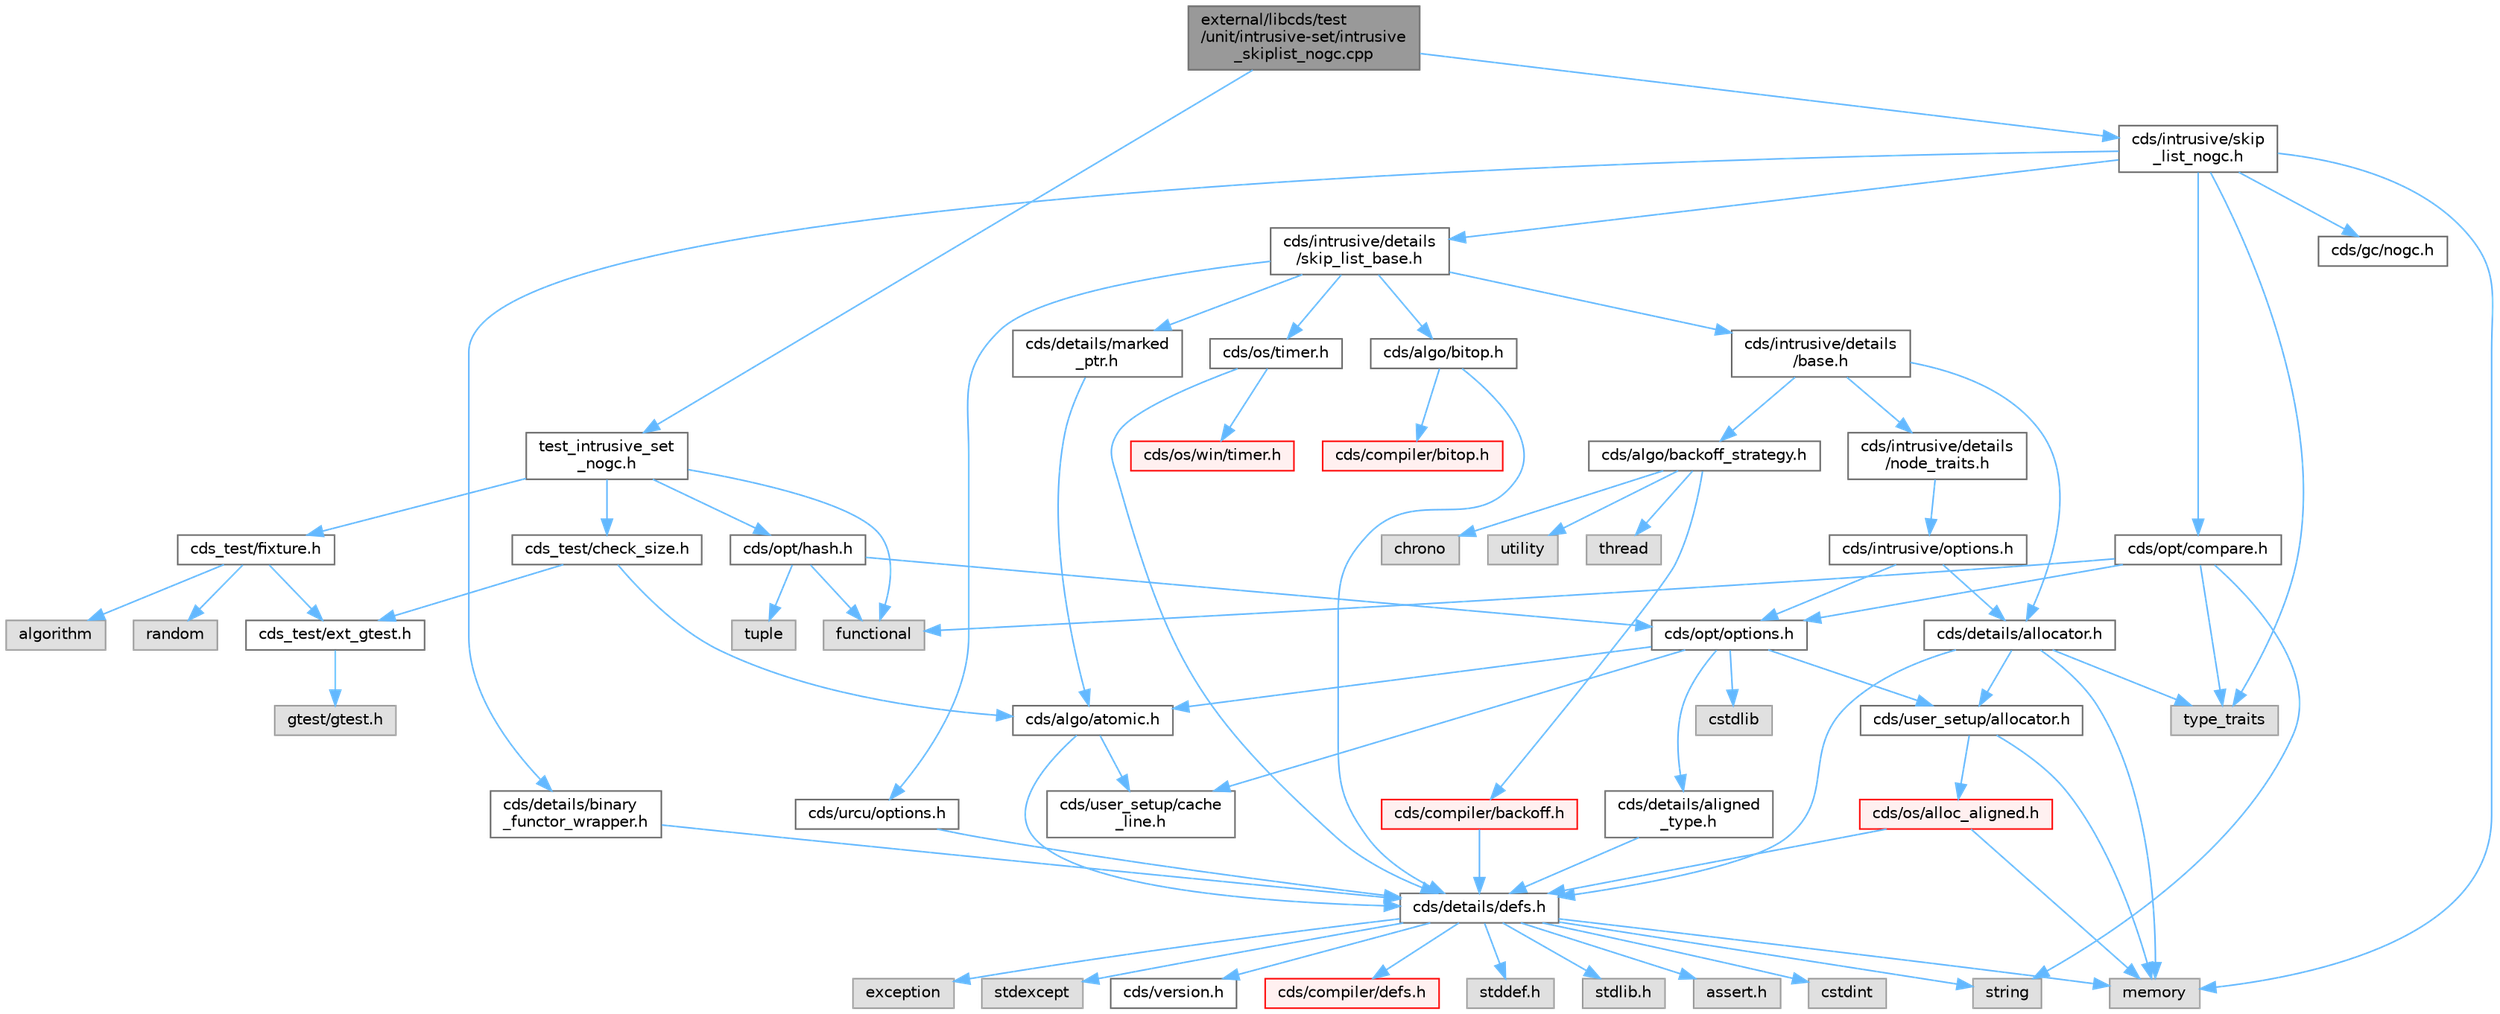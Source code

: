 digraph "external/libcds/test/unit/intrusive-set/intrusive_skiplist_nogc.cpp"
{
 // LATEX_PDF_SIZE
  bgcolor="transparent";
  edge [fontname=Helvetica,fontsize=10,labelfontname=Helvetica,labelfontsize=10];
  node [fontname=Helvetica,fontsize=10,shape=box,height=0.2,width=0.4];
  Node1 [id="Node000001",label="external/libcds/test\l/unit/intrusive-set/intrusive\l_skiplist_nogc.cpp",height=0.2,width=0.4,color="gray40", fillcolor="grey60", style="filled", fontcolor="black",tooltip=" "];
  Node1 -> Node2 [id="edge75_Node000001_Node000002",color="steelblue1",style="solid",tooltip=" "];
  Node2 [id="Node000002",label="test_intrusive_set\l_nogc.h",height=0.2,width=0.4,color="grey40", fillcolor="white", style="filled",URL="$test__intrusive__set__nogc_8h.html",tooltip=" "];
  Node2 -> Node3 [id="edge76_Node000002_Node000003",color="steelblue1",style="solid",tooltip=" "];
  Node3 [id="Node000003",label="cds_test/check_size.h",height=0.2,width=0.4,color="grey40", fillcolor="white", style="filled",URL="$check__size_8h.html",tooltip=" "];
  Node3 -> Node4 [id="edge77_Node000003_Node000004",color="steelblue1",style="solid",tooltip=" "];
  Node4 [id="Node000004",label="cds_test/ext_gtest.h",height=0.2,width=0.4,color="grey40", fillcolor="white", style="filled",URL="$ext__gtest_8h.html",tooltip=" "];
  Node4 -> Node5 [id="edge78_Node000004_Node000005",color="steelblue1",style="solid",tooltip=" "];
  Node5 [id="Node000005",label="gtest/gtest.h",height=0.2,width=0.4,color="grey60", fillcolor="#E0E0E0", style="filled",tooltip=" "];
  Node3 -> Node6 [id="edge79_Node000003_Node000006",color="steelblue1",style="solid",tooltip=" "];
  Node6 [id="Node000006",label="cds/algo/atomic.h",height=0.2,width=0.4,color="grey40", fillcolor="white", style="filled",URL="$external_2libcds_2cds_2algo_2atomic_8h.html",tooltip=" "];
  Node6 -> Node7 [id="edge80_Node000006_Node000007",color="steelblue1",style="solid",tooltip=" "];
  Node7 [id="Node000007",label="cds/details/defs.h",height=0.2,width=0.4,color="grey40", fillcolor="white", style="filled",URL="$details_2defs_8h.html",tooltip=" "];
  Node7 -> Node8 [id="edge81_Node000007_Node000008",color="steelblue1",style="solid",tooltip=" "];
  Node8 [id="Node000008",label="stddef.h",height=0.2,width=0.4,color="grey60", fillcolor="#E0E0E0", style="filled",tooltip=" "];
  Node7 -> Node9 [id="edge82_Node000007_Node000009",color="steelblue1",style="solid",tooltip=" "];
  Node9 [id="Node000009",label="stdlib.h",height=0.2,width=0.4,color="grey60", fillcolor="#E0E0E0", style="filled",tooltip=" "];
  Node7 -> Node10 [id="edge83_Node000007_Node000010",color="steelblue1",style="solid",tooltip=" "];
  Node10 [id="Node000010",label="assert.h",height=0.2,width=0.4,color="grey60", fillcolor="#E0E0E0", style="filled",tooltip=" "];
  Node7 -> Node11 [id="edge84_Node000007_Node000011",color="steelblue1",style="solid",tooltip=" "];
  Node11 [id="Node000011",label="cstdint",height=0.2,width=0.4,color="grey60", fillcolor="#E0E0E0", style="filled",tooltip=" "];
  Node7 -> Node12 [id="edge85_Node000007_Node000012",color="steelblue1",style="solid",tooltip=" "];
  Node12 [id="Node000012",label="exception",height=0.2,width=0.4,color="grey60", fillcolor="#E0E0E0", style="filled",tooltip=" "];
  Node7 -> Node13 [id="edge86_Node000007_Node000013",color="steelblue1",style="solid",tooltip=" "];
  Node13 [id="Node000013",label="stdexcept",height=0.2,width=0.4,color="grey60", fillcolor="#E0E0E0", style="filled",tooltip=" "];
  Node7 -> Node14 [id="edge87_Node000007_Node000014",color="steelblue1",style="solid",tooltip=" "];
  Node14 [id="Node000014",label="string",height=0.2,width=0.4,color="grey60", fillcolor="#E0E0E0", style="filled",tooltip=" "];
  Node7 -> Node15 [id="edge88_Node000007_Node000015",color="steelblue1",style="solid",tooltip=" "];
  Node15 [id="Node000015",label="memory",height=0.2,width=0.4,color="grey60", fillcolor="#E0E0E0", style="filled",tooltip=" "];
  Node7 -> Node16 [id="edge89_Node000007_Node000016",color="steelblue1",style="solid",tooltip=" "];
  Node16 [id="Node000016",label="cds/version.h",height=0.2,width=0.4,color="grey40", fillcolor="white", style="filled",URL="$external_2libcds_2cds_2version_8h.html",tooltip=" "];
  Node7 -> Node17 [id="edge90_Node000007_Node000017",color="steelblue1",style="solid",tooltip=" "];
  Node17 [id="Node000017",label="cds/compiler/defs.h",height=0.2,width=0.4,color="red", fillcolor="#FFF0F0", style="filled",URL="$compiler_2defs_8h.html",tooltip=" "];
  Node6 -> Node20 [id="edge91_Node000006_Node000020",color="steelblue1",style="solid",tooltip=" "];
  Node20 [id="Node000020",label="cds/user_setup/cache\l_line.h",height=0.2,width=0.4,color="grey40", fillcolor="white", style="filled",URL="$cache__line_8h.html",tooltip="Cache-line size definition"];
  Node2 -> Node21 [id="edge92_Node000002_Node000021",color="steelblue1",style="solid",tooltip=" "];
  Node21 [id="Node000021",label="cds_test/fixture.h",height=0.2,width=0.4,color="grey40", fillcolor="white", style="filled",URL="$fixture_8h.html",tooltip=" "];
  Node21 -> Node4 [id="edge93_Node000021_Node000004",color="steelblue1",style="solid",tooltip=" "];
  Node21 -> Node22 [id="edge94_Node000021_Node000022",color="steelblue1",style="solid",tooltip=" "];
  Node22 [id="Node000022",label="algorithm",height=0.2,width=0.4,color="grey60", fillcolor="#E0E0E0", style="filled",tooltip=" "];
  Node21 -> Node23 [id="edge95_Node000021_Node000023",color="steelblue1",style="solid",tooltip=" "];
  Node23 [id="Node000023",label="random",height=0.2,width=0.4,color="grey60", fillcolor="#E0E0E0", style="filled",tooltip=" "];
  Node2 -> Node24 [id="edge96_Node000002_Node000024",color="steelblue1",style="solid",tooltip=" "];
  Node24 [id="Node000024",label="cds/opt/hash.h",height=0.2,width=0.4,color="grey40", fillcolor="white", style="filled",URL="$external_2libcds_2cds_2opt_2hash_8h.html",tooltip=" "];
  Node24 -> Node25 [id="edge97_Node000024_Node000025",color="steelblue1",style="solid",tooltip=" "];
  Node25 [id="Node000025",label="tuple",height=0.2,width=0.4,color="grey60", fillcolor="#E0E0E0", style="filled",tooltip=" "];
  Node24 -> Node26 [id="edge98_Node000024_Node000026",color="steelblue1",style="solid",tooltip=" "];
  Node26 [id="Node000026",label="functional",height=0.2,width=0.4,color="grey60", fillcolor="#E0E0E0", style="filled",tooltip=" "];
  Node24 -> Node27 [id="edge99_Node000024_Node000027",color="steelblue1",style="solid",tooltip=" "];
  Node27 [id="Node000027",label="cds/opt/options.h",height=0.2,width=0.4,color="grey40", fillcolor="white", style="filled",URL="$opt_2options_8h.html",tooltip=" "];
  Node27 -> Node28 [id="edge100_Node000027_Node000028",color="steelblue1",style="solid",tooltip=" "];
  Node28 [id="Node000028",label="cstdlib",height=0.2,width=0.4,color="grey60", fillcolor="#E0E0E0", style="filled",tooltip=" "];
  Node27 -> Node29 [id="edge101_Node000027_Node000029",color="steelblue1",style="solid",tooltip=" "];
  Node29 [id="Node000029",label="cds/details/aligned\l_type.h",height=0.2,width=0.4,color="grey40", fillcolor="white", style="filled",URL="$aligned__type_8h.html",tooltip=" "];
  Node29 -> Node7 [id="edge102_Node000029_Node000007",color="steelblue1",style="solid",tooltip=" "];
  Node27 -> Node30 [id="edge103_Node000027_Node000030",color="steelblue1",style="solid",tooltip=" "];
  Node30 [id="Node000030",label="cds/user_setup/allocator.h",height=0.2,width=0.4,color="grey40", fillcolor="white", style="filled",URL="$external_2libcds_2cds_2user__setup_2allocator_8h.html",tooltip="Default implementation of allocator classes."];
  Node30 -> Node15 [id="edge104_Node000030_Node000015",color="steelblue1",style="solid",tooltip=" "];
  Node30 -> Node31 [id="edge105_Node000030_Node000031",color="steelblue1",style="solid",tooltip=" "];
  Node31 [id="Node000031",label="cds/os/alloc_aligned.h",height=0.2,width=0.4,color="red", fillcolor="#FFF0F0", style="filled",URL="$alloc__aligned_8h.html",tooltip=" "];
  Node31 -> Node7 [id="edge106_Node000031_Node000007",color="steelblue1",style="solid",tooltip=" "];
  Node31 -> Node15 [id="edge107_Node000031_Node000015",color="steelblue1",style="solid",tooltip=" "];
  Node27 -> Node20 [id="edge108_Node000027_Node000020",color="steelblue1",style="solid",tooltip=" "];
  Node27 -> Node6 [id="edge109_Node000027_Node000006",color="steelblue1",style="solid",tooltip=" "];
  Node2 -> Node26 [id="edge110_Node000002_Node000026",color="steelblue1",style="solid",tooltip=" "];
  Node1 -> Node45 [id="edge111_Node000001_Node000045",color="steelblue1",style="solid",tooltip=" "];
  Node45 [id="Node000045",label="cds/intrusive/skip\l_list_nogc.h",height=0.2,width=0.4,color="grey40", fillcolor="white", style="filled",URL="$skip__list__nogc_8h.html",tooltip=" "];
  Node45 -> Node46 [id="edge112_Node000045_Node000046",color="steelblue1",style="solid",tooltip=" "];
  Node46 [id="Node000046",label="type_traits",height=0.2,width=0.4,color="grey60", fillcolor="#E0E0E0", style="filled",tooltip=" "];
  Node45 -> Node15 [id="edge113_Node000045_Node000015",color="steelblue1",style="solid",tooltip=" "];
  Node45 -> Node47 [id="edge114_Node000045_Node000047",color="steelblue1",style="solid",tooltip=" "];
  Node47 [id="Node000047",label="cds/gc/nogc.h",height=0.2,width=0.4,color="grey40", fillcolor="white", style="filled",URL="$nogc_8h.html",tooltip=" "];
  Node45 -> Node48 [id="edge115_Node000045_Node000048",color="steelblue1",style="solid",tooltip=" "];
  Node48 [id="Node000048",label="cds/intrusive/details\l/skip_list_base.h",height=0.2,width=0.4,color="grey40", fillcolor="white", style="filled",URL="$intrusive_2details_2skip__list__base_8h.html",tooltip=" "];
  Node48 -> Node49 [id="edge116_Node000048_Node000049",color="steelblue1",style="solid",tooltip=" "];
  Node49 [id="Node000049",label="cds/intrusive/details\l/base.h",height=0.2,width=0.4,color="grey40", fillcolor="white", style="filled",URL="$external_2libcds_2cds_2intrusive_2details_2base_8h.html",tooltip=" "];
  Node49 -> Node50 [id="edge117_Node000049_Node000050",color="steelblue1",style="solid",tooltip=" "];
  Node50 [id="Node000050",label="cds/intrusive/details\l/node_traits.h",height=0.2,width=0.4,color="grey40", fillcolor="white", style="filled",URL="$node__traits_8h.html",tooltip=" "];
  Node50 -> Node51 [id="edge118_Node000050_Node000051",color="steelblue1",style="solid",tooltip=" "];
  Node51 [id="Node000051",label="cds/intrusive/options.h",height=0.2,width=0.4,color="grey40", fillcolor="white", style="filled",URL="$intrusive_2options_8h.html",tooltip=" "];
  Node51 -> Node27 [id="edge119_Node000051_Node000027",color="steelblue1",style="solid",tooltip=" "];
  Node51 -> Node52 [id="edge120_Node000051_Node000052",color="steelblue1",style="solid",tooltip=" "];
  Node52 [id="Node000052",label="cds/details/allocator.h",height=0.2,width=0.4,color="grey40", fillcolor="white", style="filled",URL="$external_2libcds_2cds_2details_2allocator_8h.html",tooltip=" "];
  Node52 -> Node46 [id="edge121_Node000052_Node000046",color="steelblue1",style="solid",tooltip=" "];
  Node52 -> Node15 [id="edge122_Node000052_Node000015",color="steelblue1",style="solid",tooltip=" "];
  Node52 -> Node7 [id="edge123_Node000052_Node000007",color="steelblue1",style="solid",tooltip=" "];
  Node52 -> Node30 [id="edge124_Node000052_Node000030",color="steelblue1",style="solid",tooltip=" "];
  Node49 -> Node52 [id="edge125_Node000049_Node000052",color="steelblue1",style="solid",tooltip=" "];
  Node49 -> Node53 [id="edge126_Node000049_Node000053",color="steelblue1",style="solid",tooltip=" "];
  Node53 [id="Node000053",label="cds/algo/backoff_strategy.h",height=0.2,width=0.4,color="grey40", fillcolor="white", style="filled",URL="$backoff__strategy_8h.html",tooltip=" "];
  Node53 -> Node44 [id="edge127_Node000053_Node000044",color="steelblue1",style="solid",tooltip=" "];
  Node44 [id="Node000044",label="utility",height=0.2,width=0.4,color="grey60", fillcolor="#E0E0E0", style="filled",tooltip=" "];
  Node53 -> Node40 [id="edge128_Node000053_Node000040",color="steelblue1",style="solid",tooltip=" "];
  Node40 [id="Node000040",label="thread",height=0.2,width=0.4,color="grey60", fillcolor="#E0E0E0", style="filled",tooltip=" "];
  Node53 -> Node54 [id="edge129_Node000053_Node000054",color="steelblue1",style="solid",tooltip=" "];
  Node54 [id="Node000054",label="chrono",height=0.2,width=0.4,color="grey60", fillcolor="#E0E0E0", style="filled",tooltip=" "];
  Node53 -> Node55 [id="edge130_Node000053_Node000055",color="steelblue1",style="solid",tooltip=" "];
  Node55 [id="Node000055",label="cds/compiler/backoff.h",height=0.2,width=0.4,color="red", fillcolor="#FFF0F0", style="filled",URL="$backoff_8h.html",tooltip=" "];
  Node55 -> Node7 [id="edge131_Node000055_Node000007",color="steelblue1",style="solid",tooltip=" "];
  Node48 -> Node57 [id="edge132_Node000048_Node000057",color="steelblue1",style="solid",tooltip=" "];
  Node57 [id="Node000057",label="cds/details/marked\l_ptr.h",height=0.2,width=0.4,color="grey40", fillcolor="white", style="filled",URL="$marked__ptr_8h.html",tooltip=" "];
  Node57 -> Node6 [id="edge133_Node000057_Node000006",color="steelblue1",style="solid",tooltip=" "];
  Node48 -> Node36 [id="edge134_Node000048_Node000036",color="steelblue1",style="solid",tooltip=" "];
  Node36 [id="Node000036",label="cds/algo/bitop.h",height=0.2,width=0.4,color="grey40", fillcolor="white", style="filled",URL="$algo_2bitop_8h.html",tooltip=" "];
  Node36 -> Node7 [id="edge135_Node000036_Node000007",color="steelblue1",style="solid",tooltip=" "];
  Node36 -> Node37 [id="edge136_Node000036_Node000037",color="steelblue1",style="solid",tooltip=" "];
  Node37 [id="Node000037",label="cds/compiler/bitop.h",height=0.2,width=0.4,color="red", fillcolor="#FFF0F0", style="filled",URL="$compiler_2bitop_8h.html",tooltip=" "];
  Node48 -> Node58 [id="edge137_Node000048_Node000058",color="steelblue1",style="solid",tooltip=" "];
  Node58 [id="Node000058",label="cds/os/timer.h",height=0.2,width=0.4,color="grey40", fillcolor="white", style="filled",URL="$timer_8h.html",tooltip=" "];
  Node58 -> Node7 [id="edge138_Node000058_Node000007",color="steelblue1",style="solid",tooltip=" "];
  Node58 -> Node59 [id="edge139_Node000058_Node000059",color="steelblue1",style="solid",tooltip=" "];
  Node59 [id="Node000059",label="cds/os/win/timer.h",height=0.2,width=0.4,color="red", fillcolor="#FFF0F0", style="filled",URL="$win_2timer_8h.html",tooltip=" "];
  Node48 -> Node61 [id="edge140_Node000048_Node000061",color="steelblue1",style="solid",tooltip=" "];
  Node61 [id="Node000061",label="cds/urcu/options.h",height=0.2,width=0.4,color="grey40", fillcolor="white", style="filled",URL="$urcu_2options_8h.html",tooltip=" "];
  Node61 -> Node7 [id="edge141_Node000061_Node000007",color="steelblue1",style="solid",tooltip=" "];
  Node45 -> Node62 [id="edge142_Node000045_Node000062",color="steelblue1",style="solid",tooltip=" "];
  Node62 [id="Node000062",label="cds/opt/compare.h",height=0.2,width=0.4,color="grey40", fillcolor="white", style="filled",URL="$external_2libcds_2cds_2opt_2compare_8h.html",tooltip=" "];
  Node62 -> Node46 [id="edge143_Node000062_Node000046",color="steelblue1",style="solid",tooltip=" "];
  Node62 -> Node26 [id="edge144_Node000062_Node000026",color="steelblue1",style="solid",tooltip=" "];
  Node62 -> Node14 [id="edge145_Node000062_Node000014",color="steelblue1",style="solid",tooltip=" "];
  Node62 -> Node27 [id="edge146_Node000062_Node000027",color="steelblue1",style="solid",tooltip=" "];
  Node45 -> Node63 [id="edge147_Node000045_Node000063",color="steelblue1",style="solid",tooltip=" "];
  Node63 [id="Node000063",label="cds/details/binary\l_functor_wrapper.h",height=0.2,width=0.4,color="grey40", fillcolor="white", style="filled",URL="$binary__functor__wrapper_8h.html",tooltip=" "];
  Node63 -> Node7 [id="edge148_Node000063_Node000007",color="steelblue1",style="solid",tooltip=" "];
}
